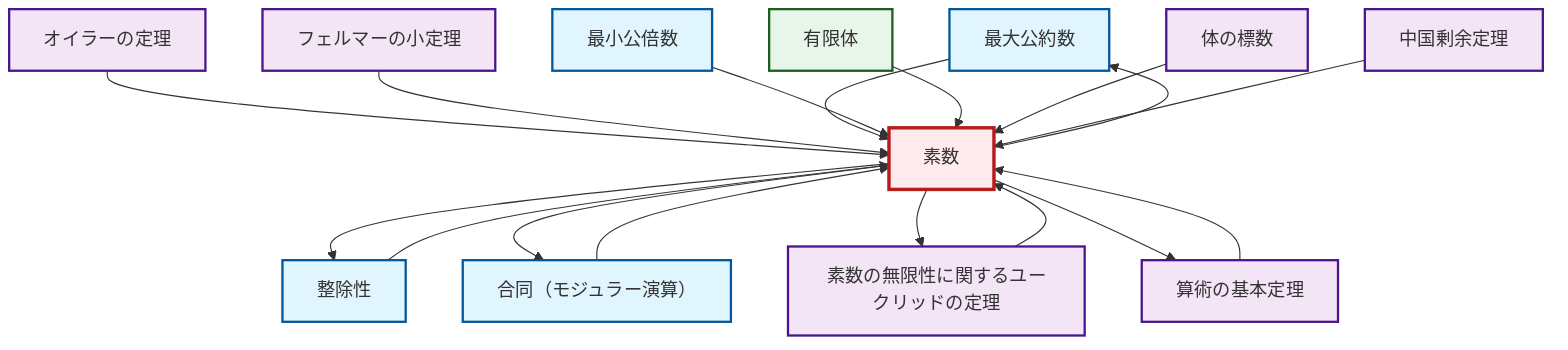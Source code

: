 graph TD
    classDef definition fill:#e1f5fe,stroke:#01579b,stroke-width:2px
    classDef theorem fill:#f3e5f5,stroke:#4a148c,stroke-width:2px
    classDef axiom fill:#fff3e0,stroke:#e65100,stroke-width:2px
    classDef example fill:#e8f5e9,stroke:#1b5e20,stroke-width:2px
    classDef current fill:#ffebee,stroke:#b71c1c,stroke-width:3px
    def-gcd["最大公約数"]:::definition
    def-congruence["合同（モジュラー演算）"]:::definition
    thm-chinese-remainder["中国剰余定理"]:::theorem
    thm-euclid-infinitude-primes["素数の無限性に関するユークリッドの定理"]:::theorem
    thm-field-characteristic["体の標数"]:::theorem
    def-lcm["最小公倍数"]:::definition
    thm-fermat-little["フェルマーの小定理"]:::theorem
    thm-fundamental-arithmetic["算術の基本定理"]:::theorem
    thm-euler["オイラーの定理"]:::theorem
    def-divisibility["整除性"]:::definition
    ex-finite-field["有限体"]:::example
    def-prime["素数"]:::definition
    thm-euler --> def-prime
    thm-fermat-little --> def-prime
    thm-fundamental-arithmetic --> def-prime
    def-prime --> def-divisibility
    def-congruence --> def-prime
    def-gcd --> def-prime
    def-lcm --> def-prime
    thm-euclid-infinitude-primes --> def-prime
    def-prime --> def-gcd
    def-prime --> def-congruence
    def-divisibility --> def-prime
    def-prime --> thm-euclid-infinitude-primes
    def-prime --> thm-fundamental-arithmetic
    ex-finite-field --> def-prime
    thm-field-characteristic --> def-prime
    thm-chinese-remainder --> def-prime
    class def-prime current